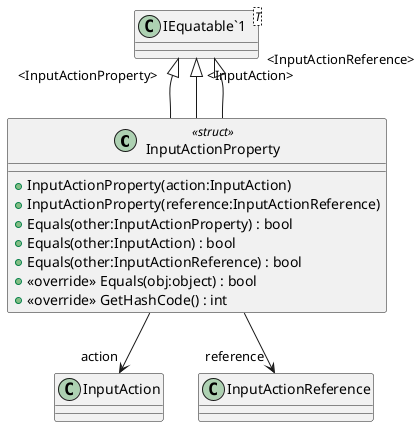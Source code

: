 @startuml
class InputActionProperty <<struct>> {
    + InputActionProperty(action:InputAction)
    + InputActionProperty(reference:InputActionReference)
    + Equals(other:InputActionProperty) : bool
    + Equals(other:InputAction) : bool
    + Equals(other:InputActionReference) : bool
    + <<override>> Equals(obj:object) : bool
    + <<override>> GetHashCode() : int
}
class "IEquatable`1"<T> {
}
"IEquatable`1" "<InputActionProperty>" <|-- InputActionProperty
"IEquatable`1" "<InputAction>" <|-- InputActionProperty
"IEquatable`1" "<InputActionReference>" <|-- InputActionProperty
InputActionProperty --> "action" InputAction
InputActionProperty --> "reference" InputActionReference
@enduml
